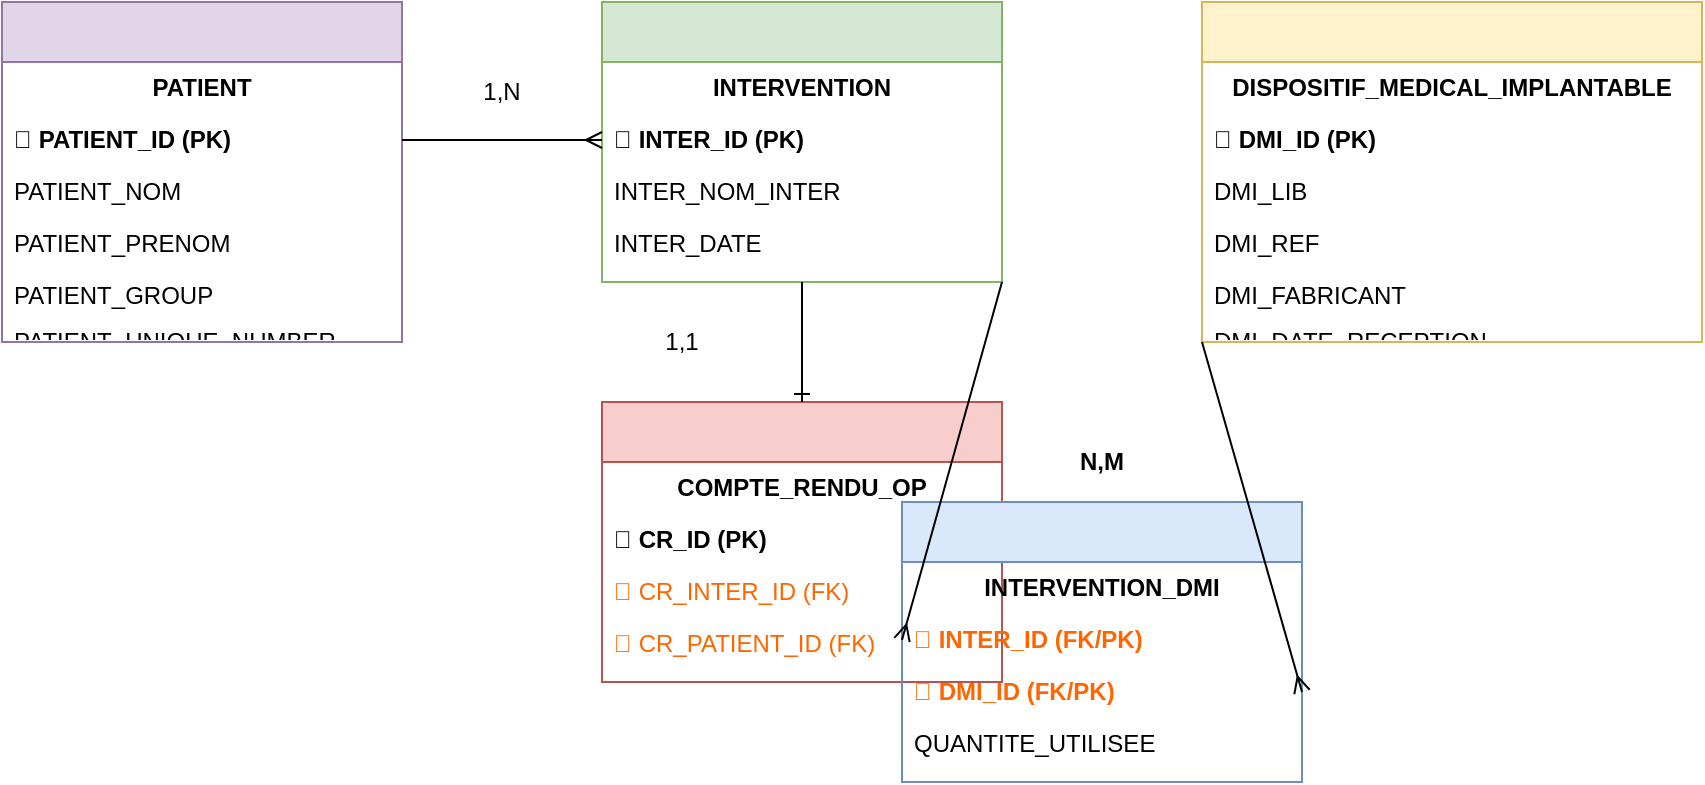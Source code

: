 <?xml version="1.0" encoding="UTF-8"?>
<mxfile version="24.1.0">
  <diagram name="Schema-Interventions-DMI" id="schema-interventions-dmi">
    <mxGraphModel dx="1422" dy="794" grid="1" gridSize="10" guides="1" tooltips="1" connect="1" arrows="1" fold="1" page="1" pageScale="1" pageWidth="1169" pageHeight="827" math="0" shadow="0">
      <root>
        <mxCell id="0" />
        <mxCell id="1" parent="0" />
        
        <!-- Table PATIENT -->
        <mxCell id="patient-table" value="" style="swimlane;fontStyle=0;childLayout=stackLayout;horizontal=1;startSize=30;horizontalStack=0;resizeParent=1;resizeParentMax=0;resizeLast=0;collapsible=1;marginBottom=0;whiteSpace=wrap;html=1;fillColor=#e1d5e7;strokeColor=#9673a6;" vertex="1" parent="1">
          <mxGeometry x="50" y="50" width="200" height="170" as="geometry" />
        </mxCell>
        <mxCell id="patient-title" value="PATIENT" style="text;strokeColor=none;fillColor=none;align=center;verticalAlign=middle;spacingLeft=4;spacingRight=4;overflow=hidden;points=[[0,0.5],[1,0.5]];portConstraint=eastwest;rotatable=0;whiteSpace=wrap;html=1;fontStyle=1;" vertex="1" parent="patient-table">
          <mxGeometry y="30" width="200" height="26" as="geometry" />
        </mxCell>
        <mxCell id="patient-pk" value="🔑 PATIENT_ID (PK)" style="text;strokeColor=none;fillColor=none;align=left;verticalAlign=middle;spacingLeft=4;spacingRight=4;overflow=hidden;points=[[0,0.5],[1,0.5]];portConstraint=eastwest;rotatable=0;whiteSpace=wrap;html=1;fontStyle=1;" vertex="1" parent="patient-table">
          <mxGeometry y="56" width="200" height="26" as="geometry" />
        </mxCell>
        <mxCell id="patient-nom" value="PATIENT_NOM" style="text;strokeColor=none;fillColor=none;align=left;verticalAlign=middle;spacingLeft=4;spacingRight=4;overflow=hidden;points=[[0,0.5],[1,0.5]];portConstraint=eastwest;rotatable=0;whiteSpace=wrap;html=1;" vertex="1" parent="patient-table">
          <mxGeometry y="82" width="200" height="26" as="geometry" />
        </mxCell>
        <mxCell id="patient-prenom" value="PATIENT_PRENOM" style="text;strokeColor=none;fillColor=none;align=left;verticalAlign=middle;spacingLeft=4;spacingRight=4;overflow=hidden;points=[[0,0.5],[1,0.5]];portConstraint=eastwest;rotatable=0;whiteSpace=wrap;html=1;" vertex="1" parent="patient-table">
          <mxGeometry y="108" width="200" height="26" as="geometry" />
        </mxCell>
        <mxCell id="patient-group" value="PATIENT_GROUP" style="text;strokeColor=none;fillColor=none;align=left;verticalAlign=middle;spacingLeft=4;spacingRight=4;overflow=hidden;points=[[0,0.5],[1,0.5]];portConstraint=eastwest;rotatable=0;whiteSpace=wrap;html=1;" vertex="1" parent="patient-table">
          <mxGeometry y="134" width="200" height="26" as="geometry" />
        </mxCell>
        <mxCell id="patient-unique" value="PATIENT_UNIQUE_NUMBER" style="text;strokeColor=none;fillColor=none;align=left;verticalAlign=middle;spacingLeft=4;spacingRight=4;overflow=hidden;points=[[0,0.5],[1,0.5]];portConstraint=eastwest;rotatable=0;whiteSpace=wrap;html=1;" vertex="1" parent="patient-table">
          <mxGeometry y="160" width="200" height="10" as="geometry" />
        </mxCell>

        <!-- Table INTERVENTION -->
        <mxCell id="intervention-table" value="" style="swimlane;fontStyle=0;childLayout=stackLayout;horizontal=1;startSize=30;horizontalStack=0;resizeParent=1;resizeParentMax=0;resizeLast=0;collapsible=1;marginBottom=0;whiteSpace=wrap;html=1;fillColor=#d5e8d4;strokeColor=#82b366;" vertex="1" parent="1">
          <mxGeometry x="350" y="50" width="200" height="140" as="geometry" />
        </mxCell>
        <mxCell id="intervention-title" value="INTERVENTION" style="text;strokeColor=none;fillColor=none;align=center;verticalAlign=middle;spacingLeft=4;spacingRight=4;overflow=hidden;points=[[0,0.5],[1,0.5]];portConstraint=eastwest;rotatable=0;whiteSpace=wrap;html=1;fontStyle=1;" vertex="1" parent="intervention-table">
          <mxGeometry y="30" width="200" height="26" as="geometry" />
        </mxCell>
        <mxCell id="intervention-pk" value="🔑 INTER_ID (PK)" style="text;strokeColor=none;fillColor=none;align=left;verticalAlign=middle;spacingLeft=4;spacingRight=4;overflow=hidden;points=[[0,0.5],[1,0.5]];portConstraint=eastwest;rotatable=0;whiteSpace=wrap;html=1;fontStyle=1;" vertex="1" parent="intervention-table">
          <mxGeometry y="56" width="200" height="26" as="geometry" />
        </mxCell>
        <mxCell id="intervention-nom" value="INTER_NOM_INTER" style="text;strokeColor=none;fillColor=none;align=left;verticalAlign=middle;spacingLeft=4;spacingRight=4;overflow=hidden;points=[[0,0.5],[1,0.5]];portConstraint=eastwest;rotatable=0;whiteSpace=wrap;html=1;" vertex="1" parent="intervention-table">
          <mxGeometry y="82" width="200" height="26" as="geometry" />
        </mxCell>
        <mxCell id="intervention-date" value="INTER_DATE" style="text;strokeColor=none;fillColor=none;align=left;verticalAlign=middle;spacingLeft=4;spacingRight=4;overflow=hidden;points=[[0,0.5],[1,0.5]];portConstraint=eastwest;rotatable=0;whiteSpace=wrap;html=1;" vertex="1" parent="intervention-table">
          <mxGeometry y="108" width="200" height="26" as="geometry" />
        </mxCell>
        <mxCell id="intervention-fk" value="🔗 PATIENT_ID (FK)" style="text;strokeColor=none;fillColor=none;align=left;verticalAlign=middle;spacingLeft=4;spacingRight=4;overflow=hidden;points=[[0,0.5],[1,0.5]];portConstraint=eastwest;rotatable=0;whiteSpace=wrap;html=1;fontColor=#FF6600;" vertex="1" parent="intervention-table">
          <mxGeometry y="134" width="200" height="6" as="geometry" />
        </mxCell>

        <!-- Table DMI -->
        <mxCell id="dmi-table" value="" style="swimlane;fontStyle=0;childLayout=stackLayout;horizontal=1;startSize=30;horizontalStack=0;resizeParent=1;resizeParentMax=0;resizeLast=0;collapsible=1;marginBottom=0;whiteSpace=wrap;html=1;fillColor=#fff2cc;strokeColor=#d6b656;" vertex="1" parent="1">
          <mxGeometry x="650" y="50" width="250" height="170" as="geometry" />
        </mxCell>
        <mxCell id="dmi-title" value="DISPOSITIF_MEDICAL_IMPLANTABLE" style="text;strokeColor=none;fillColor=none;align=center;verticalAlign=middle;spacingLeft=4;spacingRight=4;overflow=hidden;points=[[0,0.5],[1,0.5]];portConstraint=eastwest;rotatable=0;whiteSpace=wrap;html=1;fontStyle=1;" vertex="1" parent="dmi-table">
          <mxGeometry y="30" width="250" height="26" as="geometry" />
        </mxCell>
        <mxCell id="dmi-pk" value="🔑 DMI_ID (PK)" style="text;strokeColor=none;fillColor=none;align=left;verticalAlign=middle;spacingLeft=4;spacingRight=4;overflow=hidden;points=[[0,0.5],[1,0.5]];portConstraint=eastwest;rotatable=0;whiteSpace=wrap;html=1;fontStyle=1;" vertex="1" parent="dmi-table">
          <mxGeometry y="56" width="250" height="26" as="geometry" />
        </mxCell>
        <mxCell id="dmi-lib" value="DMI_LIB" style="text;strokeColor=none;fillColor=none;align=left;verticalAlign=middle;spacingLeft=4;spacingRight=4;overflow=hidden;points=[[0,0.5],[1,0.5]];portConstraint=eastwest;rotatable=0;whiteSpace=wrap;html=1;" vertex="1" parent="dmi-table">
          <mxGeometry y="82" width="250" height="26" as="geometry" />
        </mxCell>
        <mxCell id="dmi-ref" value="DMI_REF" style="text;strokeColor=none;fillColor=none;align=left;verticalAlign=middle;spacingLeft=4;spacingRight=4;overflow=hidden;points=[[0,0.5],[1,0.5]];portConstraint=eastwest;rotatable=0;whiteSpace=wrap;html=1;" vertex="1" parent="dmi-table">
          <mxGeometry y="108" width="250" height="26" as="geometry" />
        </mxCell>
        <mxCell id="dmi-fab" value="DMI_FABRICANT" style="text;strokeColor=none;fillColor=none;align=left;verticalAlign=middle;spacingLeft=4;spacingRight=4;overflow=hidden;points=[[0,0.5],[1,0.5]];portConstraint=eastwest;rotatable=0;whiteSpace=wrap;html=1;" vertex="1" parent="dmi-table">
          <mxGeometry y="134" width="250" height="26" as="geometry" />
        </mxCell>
        <mxCell id="dmi-date" value="DMI_DATE_RECEPTION" style="text;strokeColor=none;fillColor=none;align=left;verticalAlign=middle;spacingLeft=4;spacingRight=4;overflow=hidden;points=[[0,0.5],[1,0.5]];portConstraint=eastwest;rotatable=0;whiteSpace=wrap;html=1;" vertex="1" parent="dmi-table">
          <mxGeometry y="160" width="250" height="10" as="geometry" />
        </mxCell>

        <!-- Table COMPTE_RENDU_OP -->
        <mxCell id="cr-table" value="" style="swimlane;fontStyle=0;childLayout=stackLayout;horizontal=1;startSize=30;horizontalStack=0;resizeParent=1;resizeParentMax=0;resizeLast=0;collapsible=1;marginBottom=0;whiteSpace=wrap;html=1;fillColor=#f8cecc;strokeColor=#b85450;" vertex="1" parent="1">
          <mxGeometry x="350" y="250" width="200" height="140" as="geometry" />
        </mxCell>
        <mxCell id="cr-title" value="COMPTE_RENDU_OP" style="text;strokeColor=none;fillColor=none;align=center;verticalAlign=middle;spacingLeft=4;spacingRight=4;overflow=hidden;points=[[0,0.5],[1,0.5]];portConstraint=eastwest;rotatable=0;whiteSpace=wrap;html=1;fontStyle=1;" vertex="1" parent="cr-table">
          <mxGeometry y="30" width="200" height="26" as="geometry" />
        </mxCell>
        <mxCell id="cr-pk" value="🔑 CR_ID (PK)" style="text;strokeColor=none;fillColor=none;align=left;verticalAlign=middle;spacingLeft=4;spacingRight=4;overflow=hidden;points=[[0,0.5],[1,0.5]];portConstraint=eastwest;rotatable=0;whiteSpace=wrap;html=1;fontStyle=1;" vertex="1" parent="cr-table">
          <mxGeometry y="56" width="200" height="26" as="geometry" />
        </mxCell>
        <mxCell id="cr-fk1" value="🔗 CR_INTER_ID (FK)" style="text;strokeColor=none;fillColor=none;align=left;verticalAlign=middle;spacingLeft=4;spacingRight=4;overflow=hidden;points=[[0,0.5],[1,0.5]];portConstraint=eastwest;rotatable=0;whiteSpace=wrap;html=1;fontColor=#FF6600;" vertex="1" parent="cr-table">
          <mxGeometry y="82" width="200" height="26" as="geometry" />
        </mxCell>
        <mxCell id="cr-fk2" value="🔗 CR_PATIENT_ID (FK)" style="text;strokeColor=none;fillColor=none;align=left;verticalAlign=middle;spacingLeft=4;spacingRight=4;overflow=hidden;points=[[0,0.5],[1,0.5]];portConstraint=eastwest;rotatable=0;whiteSpace=wrap;html=1;fontColor=#FF6600;" vertex="1" parent="cr-table">
          <mxGeometry y="108" width="200" height="26" as="geometry" />
        </mxCell>
        <mxCell id="cr-date" value="CR_DATE_CREATION" style="text;strokeColor=none;fillColor=none;align=left;verticalAlign=middle;spacingLeft=4;spacingRight=4;overflow=hidden;points=[[0,0.5],[1,0.5]];portConstraint=eastwest;rotatable=0;whiteSpace=wrap;html=1;" vertex="1" parent="cr-table">
          <mxGeometry y="134" width="200" height="6" as="geometry" />
        </mxCell>

        <!-- Table INTERVENTION_DMI -->
        <mxCell id="inter-dmi-table" value="" style="swimlane;fontStyle=0;childLayout=stackLayout;horizontal=1;startSize=30;horizontalStack=0;resizeParent=1;resizeParentMax=0;resizeLast=0;collapsible=1;marginBottom=0;whiteSpace=wrap;html=1;fillColor=#dae8fc;strokeColor=#6c8ebf;" vertex="1" parent="1">
          <mxGeometry x="500" y="300" width="200" height="140" as="geometry" />
        </mxCell>
        <mxCell id="inter-dmi-title" value="INTERVENTION_DMI" style="text;strokeColor=none;fillColor=none;align=center;verticalAlign=middle;spacingLeft=4;spacingRight=4;overflow=hidden;points=[[0,0.5],[1,0.5]];portConstraint=eastwest;rotatable=0;whiteSpace=wrap;html=1;fontStyle=1;" vertex="1" parent="inter-dmi-table">
          <mxGeometry y="30" width="200" height="26" as="geometry" />
        </mxCell>
        <mxCell id="inter-dmi-fk1" value="🔗 INTER_ID (FK/PK)" style="text;strokeColor=none;fillColor=none;align=left;verticalAlign=middle;spacingLeft=4;spacingRight=4;overflow=hidden;points=[[0,0.5],[1,0.5]];portConstraint=eastwest;rotatable=0;whiteSpace=wrap;html=1;fontStyle=1;fontColor=#FF6600;" vertex="1" parent="inter-dmi-table">
          <mxGeometry y="56" width="200" height="26" as="geometry" />
        </mxCell>
        <mxCell id="inter-dmi-fk2" value="🔗 DMI_ID (FK/PK)" style="text;strokeColor=none;fillColor=none;align=left;verticalAlign=middle;spacingLeft=4;spacingRight=4;overflow=hidden;points=[[0,0.5],[1,0.5]];portConstraint=eastwest;rotatable=0;whiteSpace=wrap;html=1;fontStyle=1;fontColor=#FF6600;" vertex="1" parent="inter-dmi-table">
          <mxGeometry y="82" width="200" height="26" as="geometry" />
        </mxCell>
        <mxCell id="inter-dmi-qty" value="QUANTITE_UTILISEE" style="text;strokeColor=none;fillColor=none;align=left;verticalAlign=middle;spacingLeft=4;spacingRight=4;overflow=hidden;points=[[0,0.5],[1,0.5]];portConstraint=eastwest;rotatable=0;whiteSpace=wrap;html=1;" vertex="1" parent="inter-dmi-table">
          <mxGeometry y="108" width="200" height="26" as="geometry" />
        </mxCell>
        <mxCell id="inter-dmi-date" value="DATE_IMPLANTATION" style="text;strokeColor=none;fillColor=none;align=left;verticalAlign=middle;spacingLeft=4;spacingRight=4;overflow=hidden;points=[[0,0.5],[1,0.5]];portConstraint=eastwest;rotatable=0;whiteSpace=wrap;html=1;" vertex="1" parent="inter-dmi-table">
          <mxGeometry y="134" width="200" height="6" as="geometry" />
        </mxCell>

        <!-- Relations -->
        <!-- PATIENT -> INTERVENTION -->
        <mxCell id="rel-patient-inter" value="" style="endArrow=ERmany;html=1;rounded=0;exitX=1;exitY=0.5;exitDx=0;exitDy=0;entryX=0;entryY=0.5;entryDx=0;entryDy=0;" edge="1" parent="1" source="patient-pk" target="intervention-pk">
          <mxGeometry width="50" height="50" relative="1" as="geometry">
            <mxPoint x="300" y="200" as="sourcePoint" />
            <mxPoint x="350" y="150" as="targetPoint" />
          </mxGeometry>
        </mxCell>
        <mxCell id="rel-patient-inter-label" value="1,N" style="text;html=1;align=center;verticalAlign=middle;whiteSpace=wrap;rounded=0;" vertex="1" parent="1">
          <mxGeometry x="280" y="85" width="40" height="20" as="geometry" />
        </mxCell>

        <!-- INTERVENTION -> COMPTE_RENDU -->
        <mxCell id="rel-inter-cr" value="" style="endArrow=ERone;html=1;rounded=0;exitX=0.5;exitY=1;exitDx=0;exitDy=0;entryX=0.5;entryY=0;entryDx=0;entryDy=0;" edge="1" parent="1" source="intervention-table" target="cr-table">
          <mxGeometry width="50" height="50" relative="1" as="geometry">
            <mxPoint x="400" y="300" as="sourcePoint" />
            <mxPoint x="450" y="250" as="targetPoint" />
          </mxGeometry>
        </mxCell>
        <mxCell id="rel-inter-cr-label" value="1,1" style="text;html=1;align=center;verticalAlign=middle;whiteSpace=wrap;rounded=0;" vertex="1" parent="1">
          <mxGeometry x="370" y="210" width="40" height="20" as="geometry" />
        </mxCell>

        <!-- INTERVENTION -> INTERVENTION_DMI -->
        <mxCell id="rel-inter-interdmi" value="" style="endArrow=ERmany;html=1;rounded=0;exitX=1;exitY=1;exitDx=0;exitDy=0;entryX=0;entryY=0.5;entryDx=0;entryDy=0;" edge="1" parent="1" source="intervention-table" target="inter-dmi-fk1">
          <mxGeometry width="50" height="50" relative="1" as="geometry">
            <mxPoint x="400" y="300" as="sourcePoint" />
            <mxPoint x="450" y="250" as="targetPoint" />
          </mxGeometry>
        </mxCell>

        <!-- DMI -> INTERVENTION_DMI -->
        <mxCell id="rel-dmi-interdmi" value="" style="endArrow=ERmany;html=1;rounded=0;exitX=0;exitY=1;exitDx=0;exitDy=0;entryX=1;entryY=0.5;entryDx=0;entryDy=0;" edge="1" parent="1" source="dmi-table" target="inter-dmi-fk2">
          <mxGeometry width="50" height="50" relative="1" as="geometry">
            <mxPoint x="400" y="300" as="sourcePoint" />
            <mxPoint x="450" y="250" as="targetPoint" />
          </mxGeometry>
        </mxCell>

        <!-- Labels cardinalités -->
        <mxCell id="card-inter-dmi" value="N,M" style="text;html=1;align=center;verticalAlign=middle;whiteSpace=wrap;rounded=0;fontStyle=1;fontSize=12;" vertex="1" parent="1">
          <mxGeometry x="580" y="270" width="40" height="20" as="geometry" />
        </mxCell>

      </root>
    </mxGraphModel>
  </diagram>
</mxfile>
